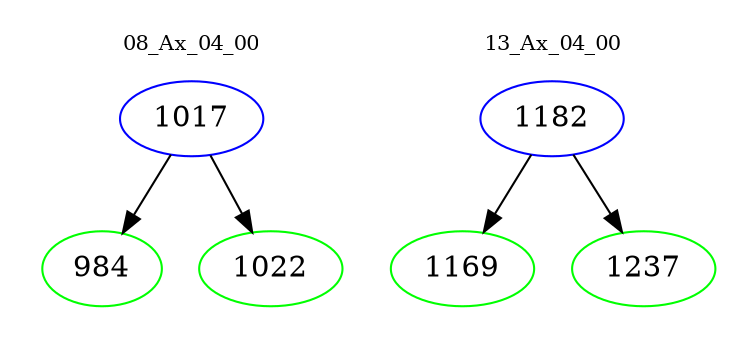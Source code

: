 digraph{
subgraph cluster_0 {
color = white
label = "08_Ax_04_00";
fontsize=10;
T0_1017 [label="1017", color="blue"]
T0_1017 -> T0_984 [color="black"]
T0_984 [label="984", color="green"]
T0_1017 -> T0_1022 [color="black"]
T0_1022 [label="1022", color="green"]
}
subgraph cluster_1 {
color = white
label = "13_Ax_04_00";
fontsize=10;
T1_1182 [label="1182", color="blue"]
T1_1182 -> T1_1169 [color="black"]
T1_1169 [label="1169", color="green"]
T1_1182 -> T1_1237 [color="black"]
T1_1237 [label="1237", color="green"]
}
}
